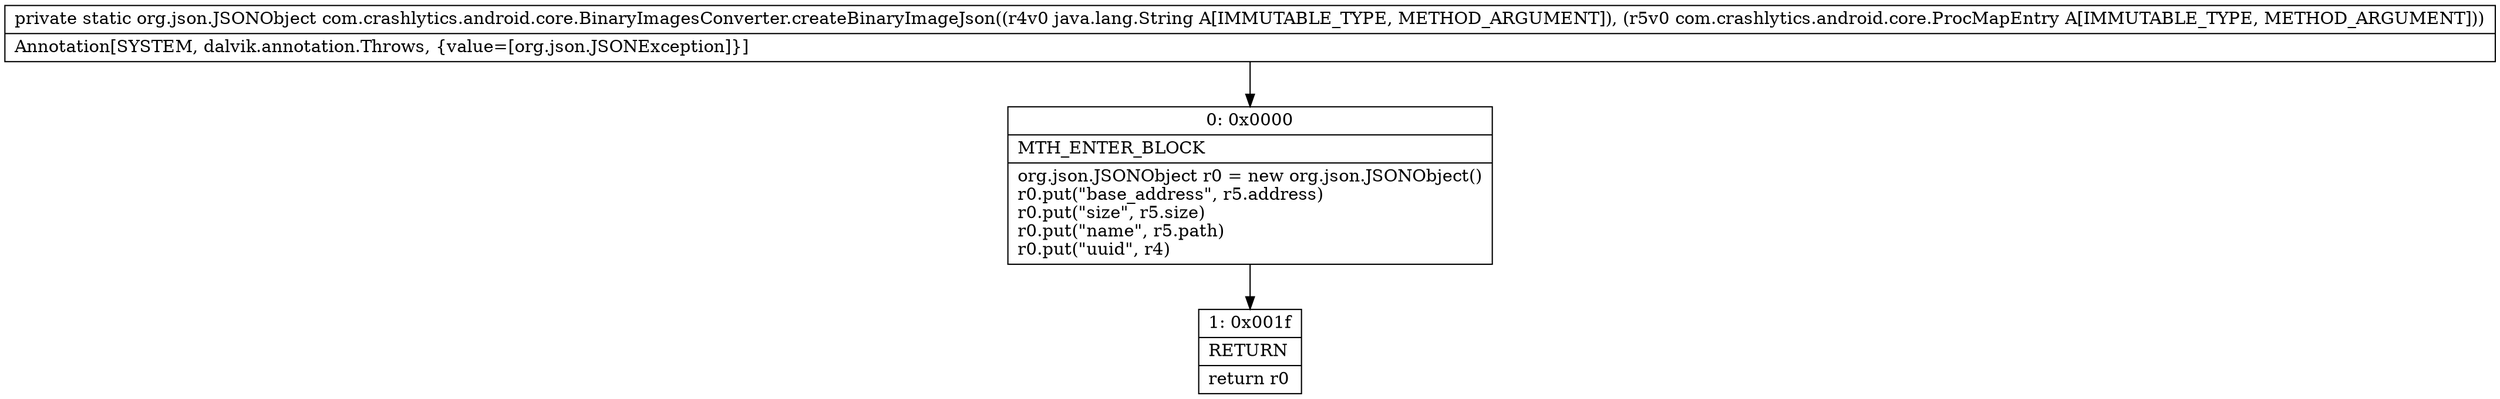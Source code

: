 digraph "CFG forcom.crashlytics.android.core.BinaryImagesConverter.createBinaryImageJson(Ljava\/lang\/String;Lcom\/crashlytics\/android\/core\/ProcMapEntry;)Lorg\/json\/JSONObject;" {
Node_0 [shape=record,label="{0\:\ 0x0000|MTH_ENTER_BLOCK\l|org.json.JSONObject r0 = new org.json.JSONObject()\lr0.put(\"base_address\", r5.address)\lr0.put(\"size\", r5.size)\lr0.put(\"name\", r5.path)\lr0.put(\"uuid\", r4)\l}"];
Node_1 [shape=record,label="{1\:\ 0x001f|RETURN\l|return r0\l}"];
MethodNode[shape=record,label="{private static org.json.JSONObject com.crashlytics.android.core.BinaryImagesConverter.createBinaryImageJson((r4v0 java.lang.String A[IMMUTABLE_TYPE, METHOD_ARGUMENT]), (r5v0 com.crashlytics.android.core.ProcMapEntry A[IMMUTABLE_TYPE, METHOD_ARGUMENT]))  | Annotation[SYSTEM, dalvik.annotation.Throws, \{value=[org.json.JSONException]\}]\l}"];
MethodNode -> Node_0;
Node_0 -> Node_1;
}

